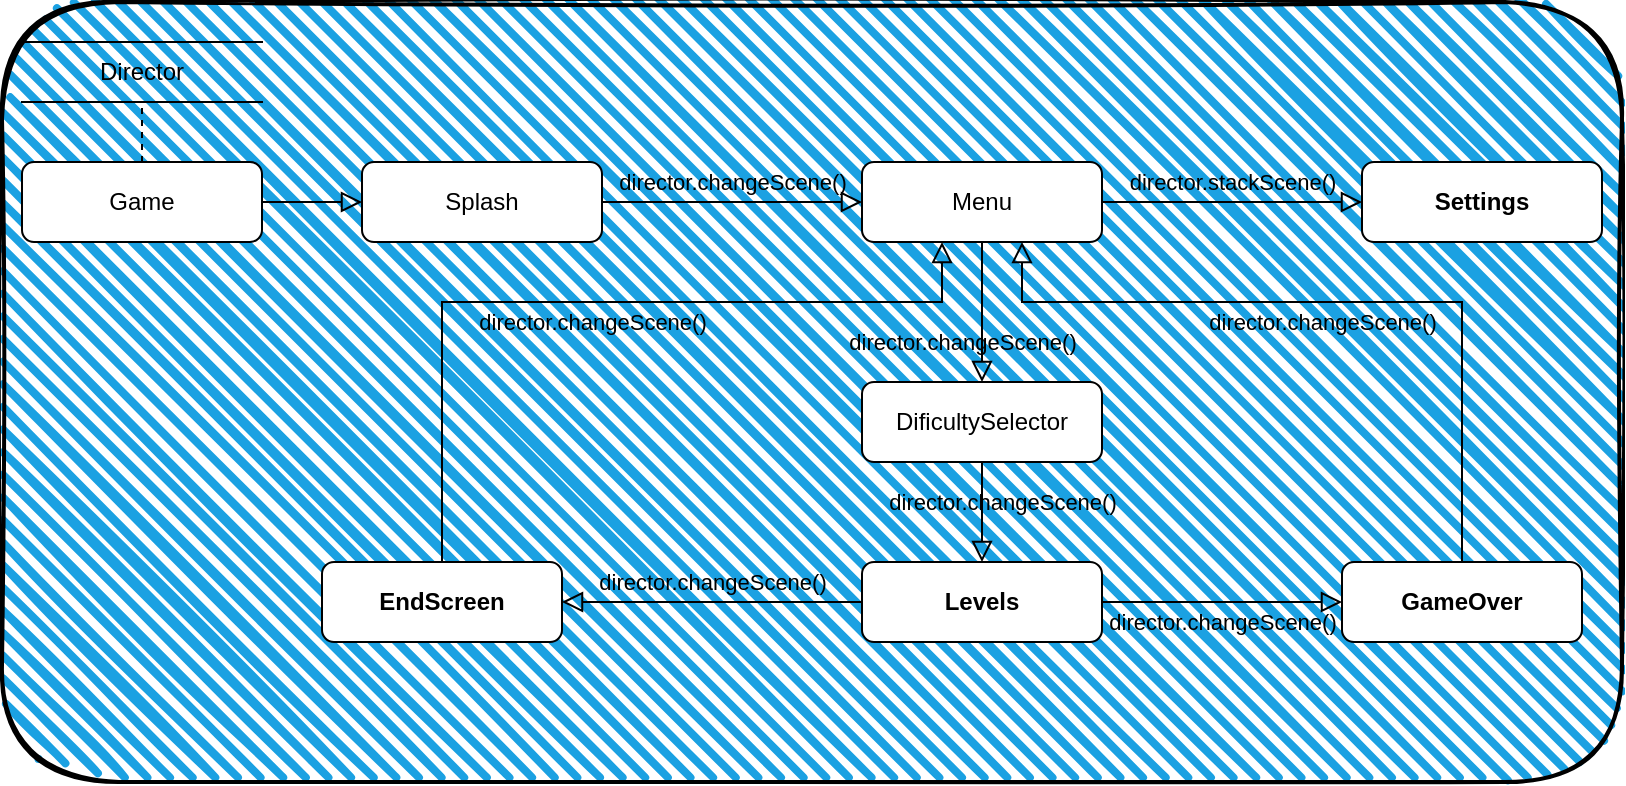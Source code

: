 <mxfile version="24.0.7" type="device">
  <diagram id="C5RBs43oDa-KdzZeNtuy" name="Page-1">
    <mxGraphModel dx="1558" dy="789" grid="1" gridSize="10" guides="1" tooltips="1" connect="1" arrows="1" fold="1" page="1" pageScale="1" pageWidth="827" pageHeight="1169" math="0" shadow="0">
      <root>
        <mxCell id="WIyWlLk6GJQsqaUBKTNV-0" />
        <mxCell id="WIyWlLk6GJQsqaUBKTNV-1" parent="WIyWlLk6GJQsqaUBKTNV-0" />
        <mxCell id="M_yO97PC8ZQHp0PDJI_s-13" value="" style="rounded=1;whiteSpace=wrap;html=1;strokeWidth=2;fillWeight=4;hachureGap=8;hachureAngle=45;fillColor=#1ba1e2;sketch=1;" vertex="1" parent="WIyWlLk6GJQsqaUBKTNV-1">
          <mxGeometry x="10" y="120" width="810" height="390" as="geometry" />
        </mxCell>
        <mxCell id="WIyWlLk6GJQsqaUBKTNV-2" value="" style="rounded=0;html=1;jettySize=auto;orthogonalLoop=1;fontSize=11;endArrow=block;endFill=0;endSize=8;strokeWidth=1;shadow=0;labelBackgroundColor=none;edgeStyle=orthogonalEdgeStyle;" parent="WIyWlLk6GJQsqaUBKTNV-1" source="WIyWlLk6GJQsqaUBKTNV-3" target="WIyWlLk6GJQsqaUBKTNV-11" edge="1">
          <mxGeometry relative="1" as="geometry">
            <mxPoint x="220" y="220" as="targetPoint" />
          </mxGeometry>
        </mxCell>
        <mxCell id="WIyWlLk6GJQsqaUBKTNV-3" value="Game" style="rounded=1;whiteSpace=wrap;html=1;fontSize=12;glass=0;strokeWidth=1;shadow=0;" parent="WIyWlLk6GJQsqaUBKTNV-1" vertex="1">
          <mxGeometry x="20" y="200" width="120" height="40" as="geometry" />
        </mxCell>
        <mxCell id="WIyWlLk6GJQsqaUBKTNV-7" value="Settings" style="rounded=1;whiteSpace=wrap;html=1;fontSize=12;glass=0;strokeWidth=1;shadow=0;fontStyle=1" parent="WIyWlLk6GJQsqaUBKTNV-1" vertex="1">
          <mxGeometry x="690" y="200" width="120" height="40" as="geometry" />
        </mxCell>
        <mxCell id="WIyWlLk6GJQsqaUBKTNV-9" value="director.changeScene()" style="edgeStyle=orthogonalEdgeStyle;rounded=0;html=1;jettySize=auto;orthogonalLoop=1;fontSize=11;endArrow=block;endFill=0;endSize=8;strokeWidth=1;shadow=0;labelBackgroundColor=none;" parent="WIyWlLk6GJQsqaUBKTNV-1" source="WIyWlLk6GJQsqaUBKTNV-11" target="WIyWlLk6GJQsqaUBKTNV-12" edge="1">
          <mxGeometry y="10" relative="1" as="geometry">
            <mxPoint as="offset" />
            <mxPoint x="270" y="330" as="sourcePoint" />
          </mxGeometry>
        </mxCell>
        <mxCell id="WIyWlLk6GJQsqaUBKTNV-11" value="Splash" style="rounded=1;whiteSpace=wrap;html=1;fontSize=12;glass=0;strokeWidth=1;shadow=0;" parent="WIyWlLk6GJQsqaUBKTNV-1" vertex="1">
          <mxGeometry x="190" y="200" width="120" height="40" as="geometry" />
        </mxCell>
        <mxCell id="WIyWlLk6GJQsqaUBKTNV-12" value="Menu" style="rounded=1;whiteSpace=wrap;html=1;fontSize=12;glass=0;strokeWidth=1;shadow=0;" parent="WIyWlLk6GJQsqaUBKTNV-1" vertex="1">
          <mxGeometry x="440" y="200" width="120" height="40" as="geometry" />
        </mxCell>
        <mxCell id="M_yO97PC8ZQHp0PDJI_s-0" value="Director" style="shape=partialRectangle;whiteSpace=wrap;html=1;left=0;right=0;fillColor=None;" vertex="1" parent="WIyWlLk6GJQsqaUBKTNV-1">
          <mxGeometry x="20" y="140" width="120" height="30" as="geometry" />
        </mxCell>
        <mxCell id="M_yO97PC8ZQHp0PDJI_s-1" value="" style="endArrow=none;dashed=1;html=1;rounded=0;" edge="1" parent="WIyWlLk6GJQsqaUBKTNV-1" source="WIyWlLk6GJQsqaUBKTNV-3" target="M_yO97PC8ZQHp0PDJI_s-0">
          <mxGeometry width="50" height="50" relative="1" as="geometry">
            <mxPoint x="390" y="230" as="sourcePoint" />
            <mxPoint x="440" y="180" as="targetPoint" />
          </mxGeometry>
        </mxCell>
        <mxCell id="M_yO97PC8ZQHp0PDJI_s-2" value="director.stackScene()" style="edgeStyle=orthogonalEdgeStyle;rounded=0;html=1;jettySize=auto;orthogonalLoop=1;fontSize=11;endArrow=block;endFill=0;endSize=8;strokeWidth=1;shadow=0;labelBackgroundColor=none;" edge="1" parent="WIyWlLk6GJQsqaUBKTNV-1" source="WIyWlLk6GJQsqaUBKTNV-12" target="WIyWlLk6GJQsqaUBKTNV-7">
          <mxGeometry y="10" relative="1" as="geometry">
            <mxPoint as="offset" />
            <mxPoint x="350" y="230" as="sourcePoint" />
            <mxPoint x="484" y="230" as="targetPoint" />
          </mxGeometry>
        </mxCell>
        <mxCell id="M_yO97PC8ZQHp0PDJI_s-3" value="director.changeScene()" style="edgeStyle=orthogonalEdgeStyle;rounded=0;html=1;jettySize=auto;orthogonalLoop=1;fontSize=11;endArrow=block;endFill=0;endSize=8;strokeWidth=1;shadow=0;labelBackgroundColor=none;" edge="1" parent="WIyWlLk6GJQsqaUBKTNV-1" source="WIyWlLk6GJQsqaUBKTNV-12" target="M_yO97PC8ZQHp0PDJI_s-4">
          <mxGeometry x="0.429" y="-10" relative="1" as="geometry">
            <mxPoint as="offset" />
            <mxPoint x="320" y="230" as="sourcePoint" />
            <mxPoint x="500" y="280" as="targetPoint" />
            <Array as="points">
              <mxPoint x="500" y="300" />
              <mxPoint x="500" y="300" />
            </Array>
          </mxGeometry>
        </mxCell>
        <mxCell id="M_yO97PC8ZQHp0PDJI_s-4" value="DificultySelector" style="rounded=1;whiteSpace=wrap;html=1;fontSize=12;glass=0;strokeWidth=1;shadow=0;" vertex="1" parent="WIyWlLk6GJQsqaUBKTNV-1">
          <mxGeometry x="440" y="310" width="120" height="40" as="geometry" />
        </mxCell>
        <mxCell id="M_yO97PC8ZQHp0PDJI_s-5" value="director.changeScene()" style="edgeStyle=orthogonalEdgeStyle;rounded=0;html=1;jettySize=auto;orthogonalLoop=1;fontSize=11;endArrow=block;endFill=0;endSize=8;strokeWidth=1;shadow=0;labelBackgroundColor=none;" edge="1" parent="WIyWlLk6GJQsqaUBKTNV-1" source="M_yO97PC8ZQHp0PDJI_s-4" target="M_yO97PC8ZQHp0PDJI_s-6">
          <mxGeometry x="-0.2" y="10" relative="1" as="geometry">
            <mxPoint as="offset" />
            <mxPoint x="450" y="230" as="sourcePoint" />
            <mxPoint x="480" y="370" as="targetPoint" />
          </mxGeometry>
        </mxCell>
        <mxCell id="M_yO97PC8ZQHp0PDJI_s-6" value="Levels" style="rounded=1;whiteSpace=wrap;html=1;fontSize=12;glass=0;strokeWidth=1;shadow=0;fontStyle=1" vertex="1" parent="WIyWlLk6GJQsqaUBKTNV-1">
          <mxGeometry x="440" y="400" width="120" height="40" as="geometry" />
        </mxCell>
        <mxCell id="M_yO97PC8ZQHp0PDJI_s-7" value="GameOver" style="rounded=1;whiteSpace=wrap;html=1;fontSize=12;glass=0;strokeWidth=1;shadow=0;fontStyle=1" vertex="1" parent="WIyWlLk6GJQsqaUBKTNV-1">
          <mxGeometry x="680" y="400" width="120" height="40" as="geometry" />
        </mxCell>
        <mxCell id="M_yO97PC8ZQHp0PDJI_s-8" value="director.changeScene()" style="edgeStyle=orthogonalEdgeStyle;rounded=0;html=1;jettySize=auto;orthogonalLoop=1;fontSize=11;endArrow=block;endFill=0;endSize=8;strokeWidth=1;shadow=0;labelBackgroundColor=none;" edge="1" parent="WIyWlLk6GJQsqaUBKTNV-1" source="M_yO97PC8ZQHp0PDJI_s-6" target="M_yO97PC8ZQHp0PDJI_s-7">
          <mxGeometry y="-10" relative="1" as="geometry">
            <mxPoint as="offset" />
            <mxPoint x="640" y="250" as="sourcePoint" />
            <mxPoint x="500" y="320" as="targetPoint" />
            <Array as="points">
              <mxPoint x="590" y="420" />
              <mxPoint x="590" y="420" />
            </Array>
          </mxGeometry>
        </mxCell>
        <mxCell id="M_yO97PC8ZQHp0PDJI_s-9" value="director.changeScene()" style="edgeStyle=orthogonalEdgeStyle;rounded=0;html=1;jettySize=auto;orthogonalLoop=1;fontSize=11;endArrow=block;endFill=0;endSize=8;strokeWidth=1;shadow=0;labelBackgroundColor=none;" edge="1" parent="WIyWlLk6GJQsqaUBKTNV-1" source="M_yO97PC8ZQHp0PDJI_s-7" target="WIyWlLk6GJQsqaUBKTNV-12">
          <mxGeometry x="0.053" y="10" relative="1" as="geometry">
            <mxPoint as="offset" />
            <mxPoint x="520" y="260" as="sourcePoint" />
            <mxPoint x="380" y="330" as="targetPoint" />
            <Array as="points">
              <mxPoint x="740" y="270" />
              <mxPoint x="520" y="270" />
            </Array>
          </mxGeometry>
        </mxCell>
        <mxCell id="M_yO97PC8ZQHp0PDJI_s-10" value="director.changeScene()" style="edgeStyle=orthogonalEdgeStyle;rounded=0;html=1;jettySize=auto;orthogonalLoop=1;fontSize=11;endArrow=block;endFill=0;endSize=8;strokeWidth=1;shadow=0;labelBackgroundColor=none;" edge="1" parent="WIyWlLk6GJQsqaUBKTNV-1" source="M_yO97PC8ZQHp0PDJI_s-6">
          <mxGeometry y="-10" relative="1" as="geometry">
            <mxPoint as="offset" />
            <mxPoint x="570" y="430" as="sourcePoint" />
            <mxPoint x="290" y="420" as="targetPoint" />
            <Array as="points" />
          </mxGeometry>
        </mxCell>
        <mxCell id="M_yO97PC8ZQHp0PDJI_s-11" value="EndScreen" style="rounded=1;whiteSpace=wrap;html=1;fontSize=12;glass=0;strokeWidth=1;shadow=0;fontStyle=1" vertex="1" parent="WIyWlLk6GJQsqaUBKTNV-1">
          <mxGeometry x="170" y="400" width="120" height="40" as="geometry" />
        </mxCell>
        <mxCell id="M_yO97PC8ZQHp0PDJI_s-12" value="director.changeScene()" style="edgeStyle=orthogonalEdgeStyle;rounded=0;html=1;jettySize=auto;orthogonalLoop=1;fontSize=11;endArrow=block;endFill=0;endSize=8;strokeWidth=1;shadow=0;labelBackgroundColor=none;" edge="1" parent="WIyWlLk6GJQsqaUBKTNV-1" source="M_yO97PC8ZQHp0PDJI_s-11" target="WIyWlLk6GJQsqaUBKTNV-12">
          <mxGeometry y="-10" relative="1" as="geometry">
            <mxPoint as="offset" />
            <mxPoint x="450" y="430" as="sourcePoint" />
            <mxPoint x="300" y="430" as="targetPoint" />
            <Array as="points">
              <mxPoint x="230" y="270" />
              <mxPoint x="480" y="270" />
            </Array>
          </mxGeometry>
        </mxCell>
      </root>
    </mxGraphModel>
  </diagram>
</mxfile>
